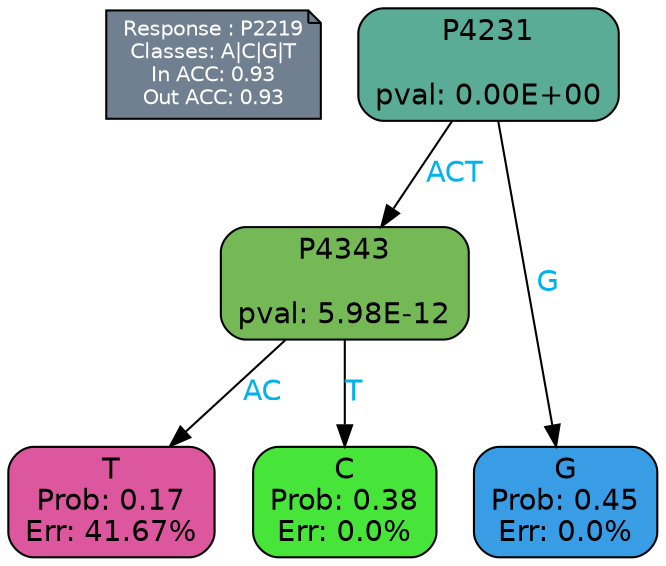 digraph Tree {
node [shape=box, style="filled, rounded", color="black", fontname=helvetica] ;
graph [ranksep=equally, splines=polylines, bgcolor=transparent, dpi=600] ;
edge [fontname=helvetica] ;
LEGEND [label="Response : P2219
Classes: A|C|G|T
In ACC: 0.93
Out ACC: 0.93
",shape=note,align=left,style=filled,fillcolor="slategray",fontcolor="white",fontsize=10];1 [label="P4231

pval: 0.00E+00", fillcolor="#5aac97"] ;
2 [label="P4343

pval: 5.98E-12", fillcolor="#75b957"] ;
3 [label="T
Prob: 0.17
Err: 41.67%", fillcolor="#dc579d"] ;
4 [label="C
Prob: 0.38
Err: 0.0%", fillcolor="#47e539"] ;
5 [label="G
Prob: 0.45
Err: 0.0%", fillcolor="#399de5"] ;
1 -> 2 [label="ACT",fontcolor=deepskyblue2] ;
1 -> 5 [label="G",fontcolor=deepskyblue2] ;
2 -> 3 [label="AC",fontcolor=deepskyblue2] ;
2 -> 4 [label="T",fontcolor=deepskyblue2] ;
{rank = same; 3;4;5;}{rank = same; LEGEND;1;}}